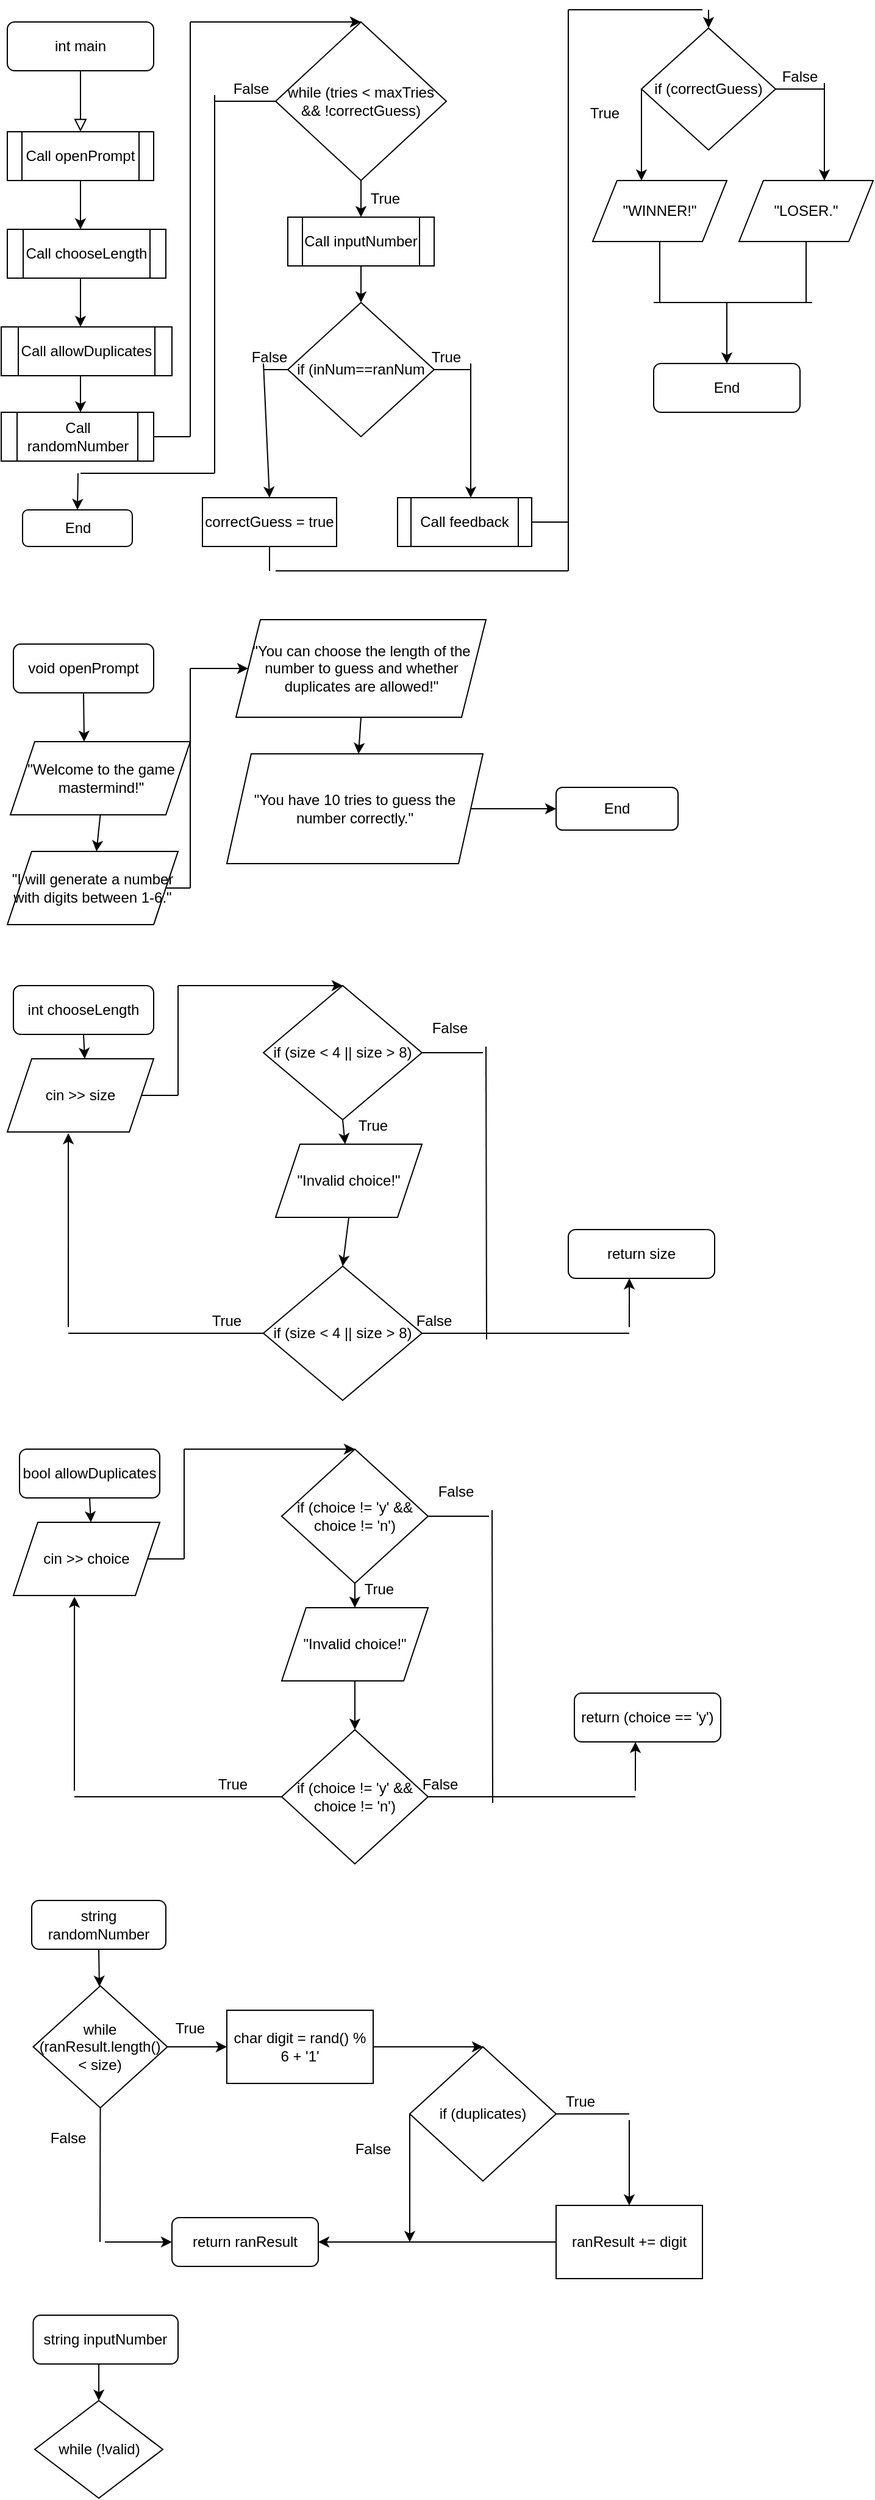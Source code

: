 <mxfile version="24.7.13">
  <diagram id="C5RBs43oDa-KdzZeNtuy" name="Page-1">
    <mxGraphModel dx="792" dy="2314" grid="1" gridSize="10" guides="1" tooltips="1" connect="1" arrows="1" fold="1" page="1" pageScale="1" pageWidth="827" pageHeight="1169" math="0" shadow="0">
      <root>
        <mxCell id="WIyWlLk6GJQsqaUBKTNV-0" />
        <mxCell id="WIyWlLk6GJQsqaUBKTNV-1" parent="WIyWlLk6GJQsqaUBKTNV-0" />
        <mxCell id="WIyWlLk6GJQsqaUBKTNV-2" value="" style="rounded=0;html=1;jettySize=auto;orthogonalLoop=1;fontSize=11;endArrow=block;endFill=0;endSize=8;strokeWidth=1;shadow=0;labelBackgroundColor=none;edgeStyle=orthogonalEdgeStyle;" parent="WIyWlLk6GJQsqaUBKTNV-1" source="WIyWlLk6GJQsqaUBKTNV-3" edge="1">
          <mxGeometry relative="1" as="geometry">
            <mxPoint x="70" y="100" as="targetPoint" />
          </mxGeometry>
        </mxCell>
        <mxCell id="WIyWlLk6GJQsqaUBKTNV-3" value="int main" style="rounded=1;whiteSpace=wrap;html=1;fontSize=12;glass=0;strokeWidth=1;shadow=0;" parent="WIyWlLk6GJQsqaUBKTNV-1" vertex="1">
          <mxGeometry x="10" y="10" width="120" height="40" as="geometry" />
        </mxCell>
        <mxCell id="zF28cFnjHGQD3nxGs8_--1" value="" style="endArrow=classic;html=1;rounded=0;exitX=0.5;exitY=1;exitDx=0;exitDy=0;" edge="1" parent="WIyWlLk6GJQsqaUBKTNV-1">
          <mxGeometry width="50" height="50" relative="1" as="geometry">
            <mxPoint x="70" y="140" as="sourcePoint" />
            <mxPoint x="70" y="180" as="targetPoint" />
          </mxGeometry>
        </mxCell>
        <mxCell id="zF28cFnjHGQD3nxGs8_--4" value="" style="endArrow=classic;html=1;rounded=0;exitX=0.5;exitY=1;exitDx=0;exitDy=0;" edge="1" parent="WIyWlLk6GJQsqaUBKTNV-1">
          <mxGeometry width="50" height="50" relative="1" as="geometry">
            <mxPoint x="70" y="220" as="sourcePoint" />
            <mxPoint x="70" y="260" as="targetPoint" />
          </mxGeometry>
        </mxCell>
        <mxCell id="zF28cFnjHGQD3nxGs8_--6" value="" style="endArrow=classic;html=1;rounded=0;exitX=0.5;exitY=1;exitDx=0;exitDy=0;" edge="1" parent="WIyWlLk6GJQsqaUBKTNV-1">
          <mxGeometry width="50" height="50" relative="1" as="geometry">
            <mxPoint x="70" y="300" as="sourcePoint" />
            <mxPoint x="70" y="330" as="targetPoint" />
          </mxGeometry>
        </mxCell>
        <mxCell id="zF28cFnjHGQD3nxGs8_--9" value="while (tries &amp;lt; maxTries &amp;amp;&amp;amp; !correctGuess)" style="rhombus;whiteSpace=wrap;html=1;" vertex="1" parent="WIyWlLk6GJQsqaUBKTNV-1">
          <mxGeometry x="230" y="10" width="140" height="130" as="geometry" />
        </mxCell>
        <mxCell id="zF28cFnjHGQD3nxGs8_--14" value="" style="endArrow=classic;html=1;rounded=0;entryX=0.5;entryY=0;entryDx=0;entryDy=0;" edge="1" parent="WIyWlLk6GJQsqaUBKTNV-1" target="zF28cFnjHGQD3nxGs8_--9">
          <mxGeometry width="50" height="50" relative="1" as="geometry">
            <mxPoint x="160" y="10" as="sourcePoint" />
            <mxPoint x="430" y="560" as="targetPoint" />
          </mxGeometry>
        </mxCell>
        <mxCell id="zF28cFnjHGQD3nxGs8_--15" value="" style="endArrow=none;html=1;rounded=0;" edge="1" parent="WIyWlLk6GJQsqaUBKTNV-1">
          <mxGeometry width="50" height="50" relative="1" as="geometry">
            <mxPoint x="160" y="350" as="sourcePoint" />
            <mxPoint x="160" y="10" as="targetPoint" />
          </mxGeometry>
        </mxCell>
        <mxCell id="zF28cFnjHGQD3nxGs8_--17" value="" style="endArrow=none;html=1;rounded=0;exitX=1;exitY=0.5;exitDx=0;exitDy=0;" edge="1" parent="WIyWlLk6GJQsqaUBKTNV-1">
          <mxGeometry width="50" height="50" relative="1" as="geometry">
            <mxPoint x="130" y="350" as="sourcePoint" />
            <mxPoint x="160" y="350" as="targetPoint" />
          </mxGeometry>
        </mxCell>
        <mxCell id="zF28cFnjHGQD3nxGs8_--18" value="" style="endArrow=classic;html=1;rounded=0;exitX=0.5;exitY=1;exitDx=0;exitDy=0;" edge="1" parent="WIyWlLk6GJQsqaUBKTNV-1" source="zF28cFnjHGQD3nxGs8_--9">
          <mxGeometry width="50" height="50" relative="1" as="geometry">
            <mxPoint x="380" y="610" as="sourcePoint" />
            <mxPoint x="300" y="170" as="targetPoint" />
          </mxGeometry>
        </mxCell>
        <mxCell id="zF28cFnjHGQD3nxGs8_--20" value="True" style="text;html=1;align=center;verticalAlign=middle;whiteSpace=wrap;rounded=0;" vertex="1" parent="WIyWlLk6GJQsqaUBKTNV-1">
          <mxGeometry x="290" y="140" width="60" height="30" as="geometry" />
        </mxCell>
        <mxCell id="zF28cFnjHGQD3nxGs8_--21" value="" style="endArrow=classic;html=1;rounded=0;exitX=0.5;exitY=1;exitDx=0;exitDy=0;" edge="1" parent="WIyWlLk6GJQsqaUBKTNV-1" source="zF28cFnjHGQD3nxGs8_--28" target="zF28cFnjHGQD3nxGs8_--22">
          <mxGeometry width="50" height="50" relative="1" as="geometry">
            <mxPoint x="300" y="210" as="sourcePoint" />
            <mxPoint x="300" y="240" as="targetPoint" />
          </mxGeometry>
        </mxCell>
        <mxCell id="zF28cFnjHGQD3nxGs8_--22" value="if (inNum==ranNum" style="rhombus;whiteSpace=wrap;html=1;" vertex="1" parent="WIyWlLk6GJQsqaUBKTNV-1">
          <mxGeometry x="240" y="240" width="120" height="110" as="geometry" />
        </mxCell>
        <mxCell id="zF28cFnjHGQD3nxGs8_--24" value="Call openPrompt" style="shape=process;whiteSpace=wrap;html=1;backgroundOutline=1;" vertex="1" parent="WIyWlLk6GJQsqaUBKTNV-1">
          <mxGeometry x="10" y="100" width="120" height="40" as="geometry" />
        </mxCell>
        <mxCell id="zF28cFnjHGQD3nxGs8_--25" value="Call chooseLength" style="shape=process;whiteSpace=wrap;html=1;backgroundOutline=1;" vertex="1" parent="WIyWlLk6GJQsqaUBKTNV-1">
          <mxGeometry x="10" y="180" width="130" height="40" as="geometry" />
        </mxCell>
        <mxCell id="zF28cFnjHGQD3nxGs8_--26" value="Call allowDuplicates" style="shape=process;whiteSpace=wrap;html=1;backgroundOutline=1;" vertex="1" parent="WIyWlLk6GJQsqaUBKTNV-1">
          <mxGeometry x="5" y="260" width="140" height="40" as="geometry" />
        </mxCell>
        <mxCell id="zF28cFnjHGQD3nxGs8_--27" value="Call randomNumber" style="shape=process;whiteSpace=wrap;html=1;backgroundOutline=1;" vertex="1" parent="WIyWlLk6GJQsqaUBKTNV-1">
          <mxGeometry x="5" y="330" width="125" height="40" as="geometry" />
        </mxCell>
        <mxCell id="zF28cFnjHGQD3nxGs8_--29" value="" style="endArrow=classic;html=1;rounded=0;exitX=0.5;exitY=1;exitDx=0;exitDy=0;" edge="1" parent="WIyWlLk6GJQsqaUBKTNV-1" target="zF28cFnjHGQD3nxGs8_--28">
          <mxGeometry width="50" height="50" relative="1" as="geometry">
            <mxPoint x="300" y="210" as="sourcePoint" />
            <mxPoint x="300" y="240" as="targetPoint" />
          </mxGeometry>
        </mxCell>
        <mxCell id="zF28cFnjHGQD3nxGs8_--28" value="Call inputNumber" style="shape=process;whiteSpace=wrap;html=1;backgroundOutline=1;" vertex="1" parent="WIyWlLk6GJQsqaUBKTNV-1">
          <mxGeometry x="240" y="170" width="120" height="40" as="geometry" />
        </mxCell>
        <mxCell id="zF28cFnjHGQD3nxGs8_--31" value="correctGuess = true" style="rounded=0;whiteSpace=wrap;html=1;" vertex="1" parent="WIyWlLk6GJQsqaUBKTNV-1">
          <mxGeometry x="170" y="400" width="110" height="40" as="geometry" />
        </mxCell>
        <mxCell id="zF28cFnjHGQD3nxGs8_--32" value="" style="endArrow=none;html=1;rounded=0;entryX=0;entryY=0.5;entryDx=0;entryDy=0;" edge="1" parent="WIyWlLk6GJQsqaUBKTNV-1" target="zF28cFnjHGQD3nxGs8_--22">
          <mxGeometry width="50" height="50" relative="1" as="geometry">
            <mxPoint x="220" y="295" as="sourcePoint" />
            <mxPoint x="430" y="560" as="targetPoint" />
          </mxGeometry>
        </mxCell>
        <mxCell id="zF28cFnjHGQD3nxGs8_--34" value="" style="endArrow=classic;html=1;rounded=0;entryX=0.5;entryY=0;entryDx=0;entryDy=0;" edge="1" parent="WIyWlLk6GJQsqaUBKTNV-1">
          <mxGeometry width="50" height="50" relative="1" as="geometry">
            <mxPoint x="390" y="290" as="sourcePoint" />
            <mxPoint x="390" y="400" as="targetPoint" />
          </mxGeometry>
        </mxCell>
        <mxCell id="zF28cFnjHGQD3nxGs8_--35" value="" style="endArrow=none;html=1;rounded=0;exitX=1;exitY=0.5;exitDx=0;exitDy=0;" edge="1" parent="WIyWlLk6GJQsqaUBKTNV-1" source="zF28cFnjHGQD3nxGs8_--22">
          <mxGeometry width="50" height="50" relative="1" as="geometry">
            <mxPoint x="380" y="610" as="sourcePoint" />
            <mxPoint x="390" y="295" as="targetPoint" />
          </mxGeometry>
        </mxCell>
        <mxCell id="zF28cFnjHGQD3nxGs8_--36" value="" style="endArrow=classic;html=1;rounded=0;entryX=0.5;entryY=0;entryDx=0;entryDy=0;" edge="1" parent="WIyWlLk6GJQsqaUBKTNV-1" target="zF28cFnjHGQD3nxGs8_--31">
          <mxGeometry width="50" height="50" relative="1" as="geometry">
            <mxPoint x="220" y="290" as="sourcePoint" />
            <mxPoint x="430" y="560" as="targetPoint" />
          </mxGeometry>
        </mxCell>
        <mxCell id="zF28cFnjHGQD3nxGs8_--37" value="Call feedback" style="shape=process;whiteSpace=wrap;html=1;backgroundOutline=1;" vertex="1" parent="WIyWlLk6GJQsqaUBKTNV-1">
          <mxGeometry x="330" y="400" width="110" height="40" as="geometry" />
        </mxCell>
        <mxCell id="zF28cFnjHGQD3nxGs8_--38" value="True" style="text;html=1;align=center;verticalAlign=middle;whiteSpace=wrap;rounded=0;" vertex="1" parent="WIyWlLk6GJQsqaUBKTNV-1">
          <mxGeometry x="340" y="270" width="60" height="30" as="geometry" />
        </mxCell>
        <mxCell id="zF28cFnjHGQD3nxGs8_--39" value="False" style="text;html=1;align=center;verticalAlign=middle;whiteSpace=wrap;rounded=0;" vertex="1" parent="WIyWlLk6GJQsqaUBKTNV-1">
          <mxGeometry x="195" y="270" width="60" height="30" as="geometry" />
        </mxCell>
        <mxCell id="zF28cFnjHGQD3nxGs8_--40" value="End" style="rounded=1;whiteSpace=wrap;html=1;" vertex="1" parent="WIyWlLk6GJQsqaUBKTNV-1">
          <mxGeometry x="22.5" y="410" width="90" height="30" as="geometry" />
        </mxCell>
        <mxCell id="zF28cFnjHGQD3nxGs8_--41" value="" style="endArrow=none;html=1;rounded=0;entryX=0;entryY=0.5;entryDx=0;entryDy=0;" edge="1" parent="WIyWlLk6GJQsqaUBKTNV-1" target="zF28cFnjHGQD3nxGs8_--9">
          <mxGeometry width="50" height="50" relative="1" as="geometry">
            <mxPoint x="180" y="75" as="sourcePoint" />
            <mxPoint x="430" y="560" as="targetPoint" />
          </mxGeometry>
        </mxCell>
        <mxCell id="zF28cFnjHGQD3nxGs8_--42" value="" style="endArrow=none;html=1;rounded=0;" edge="1" parent="WIyWlLk6GJQsqaUBKTNV-1">
          <mxGeometry width="50" height="50" relative="1" as="geometry">
            <mxPoint x="180" y="380" as="sourcePoint" />
            <mxPoint x="180" y="70" as="targetPoint" />
          </mxGeometry>
        </mxCell>
        <mxCell id="zF28cFnjHGQD3nxGs8_--43" value="" style="endArrow=none;html=1;rounded=0;" edge="1" parent="WIyWlLk6GJQsqaUBKTNV-1">
          <mxGeometry width="50" height="50" relative="1" as="geometry">
            <mxPoint x="70" y="380" as="sourcePoint" />
            <mxPoint x="180" y="380" as="targetPoint" />
          </mxGeometry>
        </mxCell>
        <mxCell id="zF28cFnjHGQD3nxGs8_--44" value="" style="endArrow=classic;html=1;rounded=0;entryX=0.5;entryY=0;entryDx=0;entryDy=0;" edge="1" parent="WIyWlLk6GJQsqaUBKTNV-1" target="zF28cFnjHGQD3nxGs8_--40">
          <mxGeometry width="50" height="50" relative="1" as="geometry">
            <mxPoint x="68" y="380" as="sourcePoint" />
            <mxPoint x="430" y="560" as="targetPoint" />
          </mxGeometry>
        </mxCell>
        <mxCell id="zF28cFnjHGQD3nxGs8_--45" value="False" style="text;html=1;align=center;verticalAlign=middle;whiteSpace=wrap;rounded=0;" vertex="1" parent="WIyWlLk6GJQsqaUBKTNV-1">
          <mxGeometry x="180" y="50" width="60" height="30" as="geometry" />
        </mxCell>
        <mxCell id="zF28cFnjHGQD3nxGs8_--46" value="" style="endArrow=none;html=1;rounded=0;entryX=1;entryY=0.5;entryDx=0;entryDy=0;" edge="1" parent="WIyWlLk6GJQsqaUBKTNV-1" target="zF28cFnjHGQD3nxGs8_--37">
          <mxGeometry width="50" height="50" relative="1" as="geometry">
            <mxPoint x="470" y="420" as="sourcePoint" />
            <mxPoint x="430" y="540" as="targetPoint" />
          </mxGeometry>
        </mxCell>
        <mxCell id="zF28cFnjHGQD3nxGs8_--47" value="" style="endArrow=none;html=1;rounded=0;entryX=0.5;entryY=1;entryDx=0;entryDy=0;" edge="1" parent="WIyWlLk6GJQsqaUBKTNV-1" target="zF28cFnjHGQD3nxGs8_--31">
          <mxGeometry width="50" height="50" relative="1" as="geometry">
            <mxPoint x="225" y="460" as="sourcePoint" />
            <mxPoint x="430" y="540" as="targetPoint" />
          </mxGeometry>
        </mxCell>
        <mxCell id="zF28cFnjHGQD3nxGs8_--48" value="" style="endArrow=none;html=1;rounded=0;" edge="1" parent="WIyWlLk6GJQsqaUBKTNV-1">
          <mxGeometry width="50" height="50" relative="1" as="geometry">
            <mxPoint x="230" y="460" as="sourcePoint" />
            <mxPoint x="470" y="460" as="targetPoint" />
          </mxGeometry>
        </mxCell>
        <mxCell id="zF28cFnjHGQD3nxGs8_--49" value="" style="endArrow=none;html=1;rounded=0;" edge="1" parent="WIyWlLk6GJQsqaUBKTNV-1">
          <mxGeometry width="50" height="50" relative="1" as="geometry">
            <mxPoint x="470" as="sourcePoint" />
            <mxPoint x="470" y="460" as="targetPoint" />
          </mxGeometry>
        </mxCell>
        <mxCell id="zF28cFnjHGQD3nxGs8_--51" value="if (correctGuess)" style="rhombus;whiteSpace=wrap;html=1;" vertex="1" parent="WIyWlLk6GJQsqaUBKTNV-1">
          <mxGeometry x="530" y="15" width="110" height="100" as="geometry" />
        </mxCell>
        <mxCell id="zF28cFnjHGQD3nxGs8_--52" value="" style="endArrow=none;html=1;rounded=0;" edge="1" parent="WIyWlLk6GJQsqaUBKTNV-1">
          <mxGeometry width="50" height="50" relative="1" as="geometry">
            <mxPoint x="580" as="sourcePoint" />
            <mxPoint x="470" as="targetPoint" />
          </mxGeometry>
        </mxCell>
        <mxCell id="zF28cFnjHGQD3nxGs8_--53" value="" style="endArrow=classic;html=1;rounded=0;entryX=0.5;entryY=0;entryDx=0;entryDy=0;" edge="1" parent="WIyWlLk6GJQsqaUBKTNV-1" target="zF28cFnjHGQD3nxGs8_--51">
          <mxGeometry width="50" height="50" relative="1" as="geometry">
            <mxPoint x="585" as="sourcePoint" />
            <mxPoint x="430" y="540" as="targetPoint" />
          </mxGeometry>
        </mxCell>
        <mxCell id="zF28cFnjHGQD3nxGs8_--55" value="" style="endArrow=classic;html=1;rounded=0;exitX=0;exitY=0.5;exitDx=0;exitDy=0;" edge="1" parent="WIyWlLk6GJQsqaUBKTNV-1" source="zF28cFnjHGQD3nxGs8_--51">
          <mxGeometry width="50" height="50" relative="1" as="geometry">
            <mxPoint x="380" y="590" as="sourcePoint" />
            <mxPoint x="530" y="140" as="targetPoint" />
          </mxGeometry>
        </mxCell>
        <mxCell id="zF28cFnjHGQD3nxGs8_--57" value="&quot;WINNER!&quot;" style="shape=parallelogram;perimeter=parallelogramPerimeter;whiteSpace=wrap;html=1;fixedSize=1;" vertex="1" parent="WIyWlLk6GJQsqaUBKTNV-1">
          <mxGeometry x="490" y="140" width="110" height="50" as="geometry" />
        </mxCell>
        <mxCell id="zF28cFnjHGQD3nxGs8_--58" value="&quot;LOSER.&quot;" style="shape=parallelogram;perimeter=parallelogramPerimeter;whiteSpace=wrap;html=1;fixedSize=1;" vertex="1" parent="WIyWlLk6GJQsqaUBKTNV-1">
          <mxGeometry x="610" y="140" width="110" height="50" as="geometry" />
        </mxCell>
        <mxCell id="zF28cFnjHGQD3nxGs8_--59" value="" style="endArrow=none;html=1;rounded=0;entryX=1;entryY=0.5;entryDx=0;entryDy=0;" edge="1" parent="WIyWlLk6GJQsqaUBKTNV-1" target="zF28cFnjHGQD3nxGs8_--51">
          <mxGeometry width="50" height="50" relative="1" as="geometry">
            <mxPoint x="680" y="65" as="sourcePoint" />
            <mxPoint x="430" y="540" as="targetPoint" />
          </mxGeometry>
        </mxCell>
        <mxCell id="zF28cFnjHGQD3nxGs8_--60" value="" style="endArrow=classic;html=1;rounded=0;" edge="1" parent="WIyWlLk6GJQsqaUBKTNV-1">
          <mxGeometry width="50" height="50" relative="1" as="geometry">
            <mxPoint x="680" y="60" as="sourcePoint" />
            <mxPoint x="680" y="140" as="targetPoint" />
          </mxGeometry>
        </mxCell>
        <mxCell id="zF28cFnjHGQD3nxGs8_--61" value="" style="endArrow=none;html=1;rounded=0;entryX=0.5;entryY=1;entryDx=0;entryDy=0;" edge="1" parent="WIyWlLk6GJQsqaUBKTNV-1" target="zF28cFnjHGQD3nxGs8_--57">
          <mxGeometry width="50" height="50" relative="1" as="geometry">
            <mxPoint x="545" y="240" as="sourcePoint" />
            <mxPoint x="430" y="540" as="targetPoint" />
          </mxGeometry>
        </mxCell>
        <mxCell id="zF28cFnjHGQD3nxGs8_--62" value="" style="endArrow=none;html=1;rounded=0;entryX=0.5;entryY=1;entryDx=0;entryDy=0;" edge="1" parent="WIyWlLk6GJQsqaUBKTNV-1" target="zF28cFnjHGQD3nxGs8_--58">
          <mxGeometry width="50" height="50" relative="1" as="geometry">
            <mxPoint x="665" y="240" as="sourcePoint" />
            <mxPoint x="430" y="540" as="targetPoint" />
          </mxGeometry>
        </mxCell>
        <mxCell id="zF28cFnjHGQD3nxGs8_--63" value="" style="endArrow=none;html=1;rounded=0;" edge="1" parent="WIyWlLk6GJQsqaUBKTNV-1">
          <mxGeometry width="50" height="50" relative="1" as="geometry">
            <mxPoint x="670" y="240" as="sourcePoint" />
            <mxPoint x="540" y="240" as="targetPoint" />
          </mxGeometry>
        </mxCell>
        <mxCell id="zF28cFnjHGQD3nxGs8_--64" value="" style="endArrow=classic;html=1;rounded=0;" edge="1" parent="WIyWlLk6GJQsqaUBKTNV-1" target="zF28cFnjHGQD3nxGs8_--65">
          <mxGeometry width="50" height="50" relative="1" as="geometry">
            <mxPoint x="600" y="240" as="sourcePoint" />
            <mxPoint x="600" y="290" as="targetPoint" />
          </mxGeometry>
        </mxCell>
        <mxCell id="zF28cFnjHGQD3nxGs8_--65" value="End" style="rounded=1;whiteSpace=wrap;html=1;" vertex="1" parent="WIyWlLk6GJQsqaUBKTNV-1">
          <mxGeometry x="540" y="290" width="120" height="40" as="geometry" />
        </mxCell>
        <mxCell id="zF28cFnjHGQD3nxGs8_--66" value="True" style="text;html=1;align=center;verticalAlign=middle;whiteSpace=wrap;rounded=0;" vertex="1" parent="WIyWlLk6GJQsqaUBKTNV-1">
          <mxGeometry x="470" y="70" width="60" height="30" as="geometry" />
        </mxCell>
        <mxCell id="zF28cFnjHGQD3nxGs8_--68" value="False" style="text;html=1;align=center;verticalAlign=middle;whiteSpace=wrap;rounded=0;" vertex="1" parent="WIyWlLk6GJQsqaUBKTNV-1">
          <mxGeometry x="630" y="40" width="60" height="30" as="geometry" />
        </mxCell>
        <mxCell id="zF28cFnjHGQD3nxGs8_--69" value="void openPrompt" style="rounded=1;whiteSpace=wrap;html=1;" vertex="1" parent="WIyWlLk6GJQsqaUBKTNV-1">
          <mxGeometry x="15" y="520" width="115" height="40" as="geometry" />
        </mxCell>
        <mxCell id="zF28cFnjHGQD3nxGs8_--70" value="" style="endArrow=classic;html=1;rounded=0;exitX=0.5;exitY=1;exitDx=0;exitDy=0;" edge="1" parent="WIyWlLk6GJQsqaUBKTNV-1" source="zF28cFnjHGQD3nxGs8_--69">
          <mxGeometry width="50" height="50" relative="1" as="geometry">
            <mxPoint x="380" y="590" as="sourcePoint" />
            <mxPoint x="73" y="600" as="targetPoint" />
          </mxGeometry>
        </mxCell>
        <mxCell id="zF28cFnjHGQD3nxGs8_--71" value="&quot;Welcome to the game mastermind!&quot;" style="shape=parallelogram;perimeter=parallelogramPerimeter;whiteSpace=wrap;html=1;fixedSize=1;" vertex="1" parent="WIyWlLk6GJQsqaUBKTNV-1">
          <mxGeometry x="12.5" y="600" width="147.5" height="60" as="geometry" />
        </mxCell>
        <mxCell id="zF28cFnjHGQD3nxGs8_--75" value="" style="endArrow=classic;html=1;rounded=0;exitX=0.5;exitY=1;exitDx=0;exitDy=0;" edge="1" parent="WIyWlLk6GJQsqaUBKTNV-1" source="zF28cFnjHGQD3nxGs8_--71" target="zF28cFnjHGQD3nxGs8_--76">
          <mxGeometry width="50" height="50" relative="1" as="geometry">
            <mxPoint x="380" y="590" as="sourcePoint" />
            <mxPoint x="86" y="690" as="targetPoint" />
          </mxGeometry>
        </mxCell>
        <mxCell id="zF28cFnjHGQD3nxGs8_--76" value="&quot;I will generate a number with digits between 1-6.&quot;" style="shape=parallelogram;perimeter=parallelogramPerimeter;whiteSpace=wrap;html=1;fixedSize=1;" vertex="1" parent="WIyWlLk6GJQsqaUBKTNV-1">
          <mxGeometry x="10" y="690" width="140" height="60" as="geometry" />
        </mxCell>
        <mxCell id="zF28cFnjHGQD3nxGs8_--77" value="" style="endArrow=none;html=1;rounded=0;exitX=1;exitY=0.5;exitDx=0;exitDy=0;" edge="1" parent="WIyWlLk6GJQsqaUBKTNV-1" source="zF28cFnjHGQD3nxGs8_--76">
          <mxGeometry width="50" height="50" relative="1" as="geometry">
            <mxPoint x="380" y="590" as="sourcePoint" />
            <mxPoint x="160" y="720" as="targetPoint" />
          </mxGeometry>
        </mxCell>
        <mxCell id="zF28cFnjHGQD3nxGs8_--78" value="" style="endArrow=none;html=1;rounded=0;" edge="1" parent="WIyWlLk6GJQsqaUBKTNV-1">
          <mxGeometry width="50" height="50" relative="1" as="geometry">
            <mxPoint x="160" y="720" as="sourcePoint" />
            <mxPoint x="160" y="540" as="targetPoint" />
          </mxGeometry>
        </mxCell>
        <mxCell id="zF28cFnjHGQD3nxGs8_--79" value="" style="endArrow=classic;html=1;rounded=0;" edge="1" parent="WIyWlLk6GJQsqaUBKTNV-1" target="zF28cFnjHGQD3nxGs8_--80">
          <mxGeometry width="50" height="50" relative="1" as="geometry">
            <mxPoint x="160" y="540" as="sourcePoint" />
            <mxPoint x="200" y="540" as="targetPoint" />
          </mxGeometry>
        </mxCell>
        <mxCell id="zF28cFnjHGQD3nxGs8_--80" value="&quot;You can choose the length of the number to guess and whether duplicates are allowed!&quot;" style="shape=parallelogram;perimeter=parallelogramPerimeter;whiteSpace=wrap;html=1;fixedSize=1;" vertex="1" parent="WIyWlLk6GJQsqaUBKTNV-1">
          <mxGeometry x="197.5" y="500" width="205" height="80" as="geometry" />
        </mxCell>
        <mxCell id="zF28cFnjHGQD3nxGs8_--81" value="" style="endArrow=classic;html=1;rounded=0;exitX=0.5;exitY=1;exitDx=0;exitDy=0;" edge="1" parent="WIyWlLk6GJQsqaUBKTNV-1" source="zF28cFnjHGQD3nxGs8_--80" target="zF28cFnjHGQD3nxGs8_--82">
          <mxGeometry width="50" height="50" relative="1" as="geometry">
            <mxPoint x="380" y="590" as="sourcePoint" />
            <mxPoint x="300" y="610" as="targetPoint" />
          </mxGeometry>
        </mxCell>
        <mxCell id="zF28cFnjHGQD3nxGs8_--82" value="&quot;You have 10 tries to guess the number correctly.&quot;" style="shape=parallelogram;perimeter=parallelogramPerimeter;whiteSpace=wrap;html=1;fixedSize=1;" vertex="1" parent="WIyWlLk6GJQsqaUBKTNV-1">
          <mxGeometry x="190" y="610" width="210" height="90" as="geometry" />
        </mxCell>
        <mxCell id="zF28cFnjHGQD3nxGs8_--83" value="" style="endArrow=classic;html=1;rounded=0;exitX=1;exitY=0.5;exitDx=0;exitDy=0;" edge="1" parent="WIyWlLk6GJQsqaUBKTNV-1" source="zF28cFnjHGQD3nxGs8_--82" target="zF28cFnjHGQD3nxGs8_--84">
          <mxGeometry width="50" height="50" relative="1" as="geometry">
            <mxPoint x="380" y="820" as="sourcePoint" />
            <mxPoint x="470" y="655" as="targetPoint" />
          </mxGeometry>
        </mxCell>
        <mxCell id="zF28cFnjHGQD3nxGs8_--84" value="End" style="rounded=1;whiteSpace=wrap;html=1;" vertex="1" parent="WIyWlLk6GJQsqaUBKTNV-1">
          <mxGeometry x="460" y="637.5" width="100" height="35" as="geometry" />
        </mxCell>
        <mxCell id="zF28cFnjHGQD3nxGs8_--85" value="int chooseLength" style="rounded=1;whiteSpace=wrap;html=1;" vertex="1" parent="WIyWlLk6GJQsqaUBKTNV-1">
          <mxGeometry x="15" y="800" width="115" height="40" as="geometry" />
        </mxCell>
        <mxCell id="zF28cFnjHGQD3nxGs8_--86" value="" style="endArrow=classic;html=1;rounded=0;exitX=0.5;exitY=1;exitDx=0;exitDy=0;" edge="1" parent="WIyWlLk6GJQsqaUBKTNV-1" source="zF28cFnjHGQD3nxGs8_--85">
          <mxGeometry width="50" height="50" relative="1" as="geometry">
            <mxPoint x="380" y="1050" as="sourcePoint" />
            <mxPoint x="73.5" y="860" as="targetPoint" />
          </mxGeometry>
        </mxCell>
        <mxCell id="zF28cFnjHGQD3nxGs8_--88" value="cin &amp;gt;&amp;gt; size" style="shape=parallelogram;perimeter=parallelogramPerimeter;whiteSpace=wrap;html=1;fixedSize=1;" vertex="1" parent="WIyWlLk6GJQsqaUBKTNV-1">
          <mxGeometry x="10" y="860" width="120" height="60" as="geometry" />
        </mxCell>
        <mxCell id="zF28cFnjHGQD3nxGs8_--89" value="if (size &amp;lt; 4 || size &amp;gt; 8)" style="rhombus;whiteSpace=wrap;html=1;" vertex="1" parent="WIyWlLk6GJQsqaUBKTNV-1">
          <mxGeometry x="220" y="800" width="130" height="110" as="geometry" />
        </mxCell>
        <mxCell id="zF28cFnjHGQD3nxGs8_--91" value="" style="endArrow=none;html=1;rounded=0;exitX=1;exitY=0.5;exitDx=0;exitDy=0;" edge="1" parent="WIyWlLk6GJQsqaUBKTNV-1" source="zF28cFnjHGQD3nxGs8_--88">
          <mxGeometry width="50" height="50" relative="1" as="geometry">
            <mxPoint x="380" y="1050" as="sourcePoint" />
            <mxPoint x="150" y="890" as="targetPoint" />
          </mxGeometry>
        </mxCell>
        <mxCell id="zF28cFnjHGQD3nxGs8_--92" value="" style="endArrow=none;html=1;rounded=0;" edge="1" parent="WIyWlLk6GJQsqaUBKTNV-1">
          <mxGeometry width="50" height="50" relative="1" as="geometry">
            <mxPoint x="150" y="890" as="sourcePoint" />
            <mxPoint x="150" y="800" as="targetPoint" />
          </mxGeometry>
        </mxCell>
        <mxCell id="zF28cFnjHGQD3nxGs8_--93" value="" style="endArrow=classic;html=1;rounded=0;entryX=0.5;entryY=0;entryDx=0;entryDy=0;" edge="1" parent="WIyWlLk6GJQsqaUBKTNV-1" target="zF28cFnjHGQD3nxGs8_--89">
          <mxGeometry width="50" height="50" relative="1" as="geometry">
            <mxPoint x="150" y="800" as="sourcePoint" />
            <mxPoint x="430" y="1000" as="targetPoint" />
          </mxGeometry>
        </mxCell>
        <mxCell id="zF28cFnjHGQD3nxGs8_--94" value="" style="endArrow=classic;html=1;rounded=0;exitX=0.5;exitY=1;exitDx=0;exitDy=0;" edge="1" parent="WIyWlLk6GJQsqaUBKTNV-1" source="zF28cFnjHGQD3nxGs8_--89" target="zF28cFnjHGQD3nxGs8_--95">
          <mxGeometry width="50" height="50" relative="1" as="geometry">
            <mxPoint x="380" y="1050" as="sourcePoint" />
            <mxPoint x="290" y="950" as="targetPoint" />
          </mxGeometry>
        </mxCell>
        <mxCell id="zF28cFnjHGQD3nxGs8_--95" value="&quot;Invalid choice!&quot;" style="shape=parallelogram;perimeter=parallelogramPerimeter;whiteSpace=wrap;html=1;fixedSize=1;" vertex="1" parent="WIyWlLk6GJQsqaUBKTNV-1">
          <mxGeometry x="230" y="930" width="120" height="60" as="geometry" />
        </mxCell>
        <mxCell id="zF28cFnjHGQD3nxGs8_--96" value="" style="endArrow=classic;html=1;rounded=0;exitX=0.5;exitY=1;exitDx=0;exitDy=0;entryX=0.5;entryY=0;entryDx=0;entryDy=0;" edge="1" parent="WIyWlLk6GJQsqaUBKTNV-1" source="zF28cFnjHGQD3nxGs8_--95" target="zF28cFnjHGQD3nxGs8_--98">
          <mxGeometry width="50" height="50" relative="1" as="geometry">
            <mxPoint x="380" y="1050" as="sourcePoint" />
            <mxPoint x="372.5" y="1027.5" as="targetPoint" />
          </mxGeometry>
        </mxCell>
        <mxCell id="zF28cFnjHGQD3nxGs8_--98" value="if (size &amp;lt; 4 || size &amp;gt; 8)" style="rhombus;whiteSpace=wrap;html=1;" vertex="1" parent="WIyWlLk6GJQsqaUBKTNV-1">
          <mxGeometry x="220" y="1030" width="130" height="110" as="geometry" />
        </mxCell>
        <mxCell id="zF28cFnjHGQD3nxGs8_--99" value="True" style="text;html=1;align=center;verticalAlign=middle;whiteSpace=wrap;rounded=0;" vertex="1" parent="WIyWlLk6GJQsqaUBKTNV-1">
          <mxGeometry x="280" y="900" width="60" height="30" as="geometry" />
        </mxCell>
        <mxCell id="zF28cFnjHGQD3nxGs8_--106" value="" style="endArrow=none;html=1;rounded=0;exitX=1;exitY=0.5;exitDx=0;exitDy=0;" edge="1" parent="WIyWlLk6GJQsqaUBKTNV-1" source="zF28cFnjHGQD3nxGs8_--89">
          <mxGeometry width="50" height="50" relative="1" as="geometry">
            <mxPoint x="380" y="1050" as="sourcePoint" />
            <mxPoint x="400" y="855" as="targetPoint" />
          </mxGeometry>
        </mxCell>
        <mxCell id="zF28cFnjHGQD3nxGs8_--108" value="False" style="text;html=1;align=center;verticalAlign=middle;whiteSpace=wrap;rounded=0;" vertex="1" parent="WIyWlLk6GJQsqaUBKTNV-1">
          <mxGeometry x="342.5" y="820" width="60" height="30" as="geometry" />
        </mxCell>
        <mxCell id="zF28cFnjHGQD3nxGs8_--112" value="return size" style="rounded=1;whiteSpace=wrap;html=1;" vertex="1" parent="WIyWlLk6GJQsqaUBKTNV-1">
          <mxGeometry x="470" y="1000" width="120" height="40" as="geometry" />
        </mxCell>
        <mxCell id="zF28cFnjHGQD3nxGs8_--113" value="" style="endArrow=none;html=1;rounded=0;exitX=0;exitY=0.5;exitDx=0;exitDy=0;" edge="1" parent="WIyWlLk6GJQsqaUBKTNV-1" source="zF28cFnjHGQD3nxGs8_--98">
          <mxGeometry width="50" height="50" relative="1" as="geometry">
            <mxPoint x="380" y="1050" as="sourcePoint" />
            <mxPoint x="60" y="1085" as="targetPoint" />
          </mxGeometry>
        </mxCell>
        <mxCell id="zF28cFnjHGQD3nxGs8_--114" value="" style="endArrow=classic;html=1;rounded=0;entryX=0.417;entryY=1.017;entryDx=0;entryDy=0;entryPerimeter=0;" edge="1" parent="WIyWlLk6GJQsqaUBKTNV-1" target="zF28cFnjHGQD3nxGs8_--88">
          <mxGeometry width="50" height="50" relative="1" as="geometry">
            <mxPoint x="60" y="1080" as="sourcePoint" />
            <mxPoint x="430" y="1000" as="targetPoint" />
          </mxGeometry>
        </mxCell>
        <mxCell id="zF28cFnjHGQD3nxGs8_--115" value="True" style="text;html=1;align=center;verticalAlign=middle;whiteSpace=wrap;rounded=0;" vertex="1" parent="WIyWlLk6GJQsqaUBKTNV-1">
          <mxGeometry x="160" y="1060" width="60" height="30" as="geometry" />
        </mxCell>
        <mxCell id="zF28cFnjHGQD3nxGs8_--116" value="" style="endArrow=none;html=1;rounded=0;exitX=1;exitY=0.5;exitDx=0;exitDy=0;" edge="1" parent="WIyWlLk6GJQsqaUBKTNV-1" source="zF28cFnjHGQD3nxGs8_--98">
          <mxGeometry width="50" height="50" relative="1" as="geometry">
            <mxPoint x="380" y="1050" as="sourcePoint" />
            <mxPoint x="520" y="1085" as="targetPoint" />
          </mxGeometry>
        </mxCell>
        <mxCell id="zF28cFnjHGQD3nxGs8_--117" value="" style="endArrow=classic;html=1;rounded=0;entryX=0.417;entryY=1;entryDx=0;entryDy=0;entryPerimeter=0;" edge="1" parent="WIyWlLk6GJQsqaUBKTNV-1" target="zF28cFnjHGQD3nxGs8_--112">
          <mxGeometry width="50" height="50" relative="1" as="geometry">
            <mxPoint x="520" y="1080" as="sourcePoint" />
            <mxPoint x="430" y="1000" as="targetPoint" />
          </mxGeometry>
        </mxCell>
        <mxCell id="zF28cFnjHGQD3nxGs8_--120" value="False" style="text;html=1;align=center;verticalAlign=middle;whiteSpace=wrap;rounded=0;" vertex="1" parent="WIyWlLk6GJQsqaUBKTNV-1">
          <mxGeometry x="330" y="1060" width="60" height="30" as="geometry" />
        </mxCell>
        <mxCell id="zF28cFnjHGQD3nxGs8_--121" value="" style="endArrow=none;html=1;rounded=0;entryX=1;entryY=1;entryDx=0;entryDy=0;" edge="1" parent="WIyWlLk6GJQsqaUBKTNV-1" target="zF28cFnjHGQD3nxGs8_--108">
          <mxGeometry width="50" height="50" relative="1" as="geometry">
            <mxPoint x="403" y="1090" as="sourcePoint" />
            <mxPoint x="430" y="1000" as="targetPoint" />
          </mxGeometry>
        </mxCell>
        <mxCell id="zF28cFnjHGQD3nxGs8_--123" value="bool allowDuplicates" style="rounded=1;whiteSpace=wrap;html=1;" vertex="1" parent="WIyWlLk6GJQsqaUBKTNV-1">
          <mxGeometry x="20" y="1180" width="115" height="40" as="geometry" />
        </mxCell>
        <mxCell id="zF28cFnjHGQD3nxGs8_--124" value="" style="endArrow=classic;html=1;rounded=0;exitX=0.5;exitY=1;exitDx=0;exitDy=0;" edge="1" parent="WIyWlLk6GJQsqaUBKTNV-1" source="zF28cFnjHGQD3nxGs8_--123">
          <mxGeometry width="50" height="50" relative="1" as="geometry">
            <mxPoint x="385" y="1430" as="sourcePoint" />
            <mxPoint x="78.5" y="1240" as="targetPoint" />
          </mxGeometry>
        </mxCell>
        <mxCell id="zF28cFnjHGQD3nxGs8_--125" value="cin &amp;gt;&amp;gt; choice" style="shape=parallelogram;perimeter=parallelogramPerimeter;whiteSpace=wrap;html=1;fixedSize=1;" vertex="1" parent="WIyWlLk6GJQsqaUBKTNV-1">
          <mxGeometry x="15" y="1240" width="120" height="60" as="geometry" />
        </mxCell>
        <mxCell id="zF28cFnjHGQD3nxGs8_--126" value="if (choice != &#39;y&#39; &amp;amp;&amp;amp; choice != &#39;n&#39;)" style="rhombus;whiteSpace=wrap;html=1;" vertex="1" parent="WIyWlLk6GJQsqaUBKTNV-1">
          <mxGeometry x="235" y="1180" width="120" height="110" as="geometry" />
        </mxCell>
        <mxCell id="zF28cFnjHGQD3nxGs8_--127" value="" style="endArrow=none;html=1;rounded=0;exitX=1;exitY=0.5;exitDx=0;exitDy=0;" edge="1" parent="WIyWlLk6GJQsqaUBKTNV-1" source="zF28cFnjHGQD3nxGs8_--125">
          <mxGeometry width="50" height="50" relative="1" as="geometry">
            <mxPoint x="385" y="1430" as="sourcePoint" />
            <mxPoint x="155" y="1270" as="targetPoint" />
          </mxGeometry>
        </mxCell>
        <mxCell id="zF28cFnjHGQD3nxGs8_--128" value="" style="endArrow=none;html=1;rounded=0;" edge="1" parent="WIyWlLk6GJQsqaUBKTNV-1">
          <mxGeometry width="50" height="50" relative="1" as="geometry">
            <mxPoint x="155" y="1270" as="sourcePoint" />
            <mxPoint x="155" y="1180" as="targetPoint" />
          </mxGeometry>
        </mxCell>
        <mxCell id="zF28cFnjHGQD3nxGs8_--129" value="" style="endArrow=classic;html=1;rounded=0;entryX=0.5;entryY=0;entryDx=0;entryDy=0;" edge="1" parent="WIyWlLk6GJQsqaUBKTNV-1" target="zF28cFnjHGQD3nxGs8_--126">
          <mxGeometry width="50" height="50" relative="1" as="geometry">
            <mxPoint x="155" y="1180" as="sourcePoint" />
            <mxPoint x="435" y="1380" as="targetPoint" />
          </mxGeometry>
        </mxCell>
        <mxCell id="zF28cFnjHGQD3nxGs8_--130" value="" style="endArrow=classic;html=1;rounded=0;exitX=0.5;exitY=1;exitDx=0;exitDy=0;" edge="1" parent="WIyWlLk6GJQsqaUBKTNV-1" source="zF28cFnjHGQD3nxGs8_--126" target="zF28cFnjHGQD3nxGs8_--131">
          <mxGeometry width="50" height="50" relative="1" as="geometry">
            <mxPoint x="385" y="1430" as="sourcePoint" />
            <mxPoint x="295" y="1330" as="targetPoint" />
          </mxGeometry>
        </mxCell>
        <mxCell id="zF28cFnjHGQD3nxGs8_--131" value="&quot;Invalid choice!&quot;" style="shape=parallelogram;perimeter=parallelogramPerimeter;whiteSpace=wrap;html=1;fixedSize=1;" vertex="1" parent="WIyWlLk6GJQsqaUBKTNV-1">
          <mxGeometry x="235" y="1310" width="120" height="60" as="geometry" />
        </mxCell>
        <mxCell id="zF28cFnjHGQD3nxGs8_--132" value="" style="endArrow=classic;html=1;rounded=0;exitX=0.5;exitY=1;exitDx=0;exitDy=0;entryX=0.5;entryY=0;entryDx=0;entryDy=0;" edge="1" parent="WIyWlLk6GJQsqaUBKTNV-1" source="zF28cFnjHGQD3nxGs8_--131" target="zF28cFnjHGQD3nxGs8_--133">
          <mxGeometry width="50" height="50" relative="1" as="geometry">
            <mxPoint x="385" y="1430" as="sourcePoint" />
            <mxPoint x="377.5" y="1407.5" as="targetPoint" />
          </mxGeometry>
        </mxCell>
        <mxCell id="zF28cFnjHGQD3nxGs8_--133" value="if (choice != &#39;y&#39; &amp;amp;&amp;amp; choice != &#39;n&#39;)" style="rhombus;whiteSpace=wrap;html=1;" vertex="1" parent="WIyWlLk6GJQsqaUBKTNV-1">
          <mxGeometry x="235" y="1410" width="120" height="110" as="geometry" />
        </mxCell>
        <mxCell id="zF28cFnjHGQD3nxGs8_--134" value="True" style="text;html=1;align=center;verticalAlign=middle;whiteSpace=wrap;rounded=0;" vertex="1" parent="WIyWlLk6GJQsqaUBKTNV-1">
          <mxGeometry x="285" y="1280" width="60" height="30" as="geometry" />
        </mxCell>
        <mxCell id="zF28cFnjHGQD3nxGs8_--135" value="" style="endArrow=none;html=1;rounded=0;exitX=1;exitY=0.5;exitDx=0;exitDy=0;" edge="1" parent="WIyWlLk6GJQsqaUBKTNV-1" source="zF28cFnjHGQD3nxGs8_--126">
          <mxGeometry width="50" height="50" relative="1" as="geometry">
            <mxPoint x="385" y="1430" as="sourcePoint" />
            <mxPoint x="405" y="1235" as="targetPoint" />
          </mxGeometry>
        </mxCell>
        <mxCell id="zF28cFnjHGQD3nxGs8_--136" value="False" style="text;html=1;align=center;verticalAlign=middle;whiteSpace=wrap;rounded=0;" vertex="1" parent="WIyWlLk6GJQsqaUBKTNV-1">
          <mxGeometry x="347.5" y="1200" width="60" height="30" as="geometry" />
        </mxCell>
        <mxCell id="zF28cFnjHGQD3nxGs8_--137" value="return (choice == &#39;y&#39;)" style="rounded=1;whiteSpace=wrap;html=1;" vertex="1" parent="WIyWlLk6GJQsqaUBKTNV-1">
          <mxGeometry x="475" y="1380" width="120" height="40" as="geometry" />
        </mxCell>
        <mxCell id="zF28cFnjHGQD3nxGs8_--138" value="" style="endArrow=none;html=1;rounded=0;exitX=0;exitY=0.5;exitDx=0;exitDy=0;" edge="1" parent="WIyWlLk6GJQsqaUBKTNV-1" source="zF28cFnjHGQD3nxGs8_--133">
          <mxGeometry width="50" height="50" relative="1" as="geometry">
            <mxPoint x="385" y="1430" as="sourcePoint" />
            <mxPoint x="65" y="1465" as="targetPoint" />
          </mxGeometry>
        </mxCell>
        <mxCell id="zF28cFnjHGQD3nxGs8_--139" value="" style="endArrow=classic;html=1;rounded=0;entryX=0.417;entryY=1.017;entryDx=0;entryDy=0;entryPerimeter=0;" edge="1" parent="WIyWlLk6GJQsqaUBKTNV-1" target="zF28cFnjHGQD3nxGs8_--125">
          <mxGeometry width="50" height="50" relative="1" as="geometry">
            <mxPoint x="65" y="1460" as="sourcePoint" />
            <mxPoint x="435" y="1380" as="targetPoint" />
          </mxGeometry>
        </mxCell>
        <mxCell id="zF28cFnjHGQD3nxGs8_--140" value="True" style="text;html=1;align=center;verticalAlign=middle;whiteSpace=wrap;rounded=0;" vertex="1" parent="WIyWlLk6GJQsqaUBKTNV-1">
          <mxGeometry x="165" y="1440" width="60" height="30" as="geometry" />
        </mxCell>
        <mxCell id="zF28cFnjHGQD3nxGs8_--141" value="" style="endArrow=none;html=1;rounded=0;exitX=1;exitY=0.5;exitDx=0;exitDy=0;" edge="1" parent="WIyWlLk6GJQsqaUBKTNV-1" source="zF28cFnjHGQD3nxGs8_--133">
          <mxGeometry width="50" height="50" relative="1" as="geometry">
            <mxPoint x="385" y="1430" as="sourcePoint" />
            <mxPoint x="525" y="1465" as="targetPoint" />
          </mxGeometry>
        </mxCell>
        <mxCell id="zF28cFnjHGQD3nxGs8_--142" value="" style="endArrow=classic;html=1;rounded=0;entryX=0.417;entryY=1;entryDx=0;entryDy=0;entryPerimeter=0;" edge="1" parent="WIyWlLk6GJQsqaUBKTNV-1" target="zF28cFnjHGQD3nxGs8_--137">
          <mxGeometry width="50" height="50" relative="1" as="geometry">
            <mxPoint x="525" y="1460" as="sourcePoint" />
            <mxPoint x="435" y="1380" as="targetPoint" />
          </mxGeometry>
        </mxCell>
        <mxCell id="zF28cFnjHGQD3nxGs8_--143" value="False" style="text;html=1;align=center;verticalAlign=middle;whiteSpace=wrap;rounded=0;" vertex="1" parent="WIyWlLk6GJQsqaUBKTNV-1">
          <mxGeometry x="335" y="1440" width="60" height="30" as="geometry" />
        </mxCell>
        <mxCell id="zF28cFnjHGQD3nxGs8_--144" value="" style="endArrow=none;html=1;rounded=0;entryX=1;entryY=1;entryDx=0;entryDy=0;" edge="1" parent="WIyWlLk6GJQsqaUBKTNV-1" target="zF28cFnjHGQD3nxGs8_--136">
          <mxGeometry width="50" height="50" relative="1" as="geometry">
            <mxPoint x="408" y="1470" as="sourcePoint" />
            <mxPoint x="435" y="1380" as="targetPoint" />
          </mxGeometry>
        </mxCell>
        <mxCell id="zF28cFnjHGQD3nxGs8_--145" value="string randomNumber" style="rounded=1;whiteSpace=wrap;html=1;" vertex="1" parent="WIyWlLk6GJQsqaUBKTNV-1">
          <mxGeometry x="30" y="1550" width="110" height="40" as="geometry" />
        </mxCell>
        <mxCell id="zF28cFnjHGQD3nxGs8_--146" value="" style="endArrow=classic;html=1;rounded=0;exitX=0.5;exitY=1;exitDx=0;exitDy=0;" edge="1" parent="WIyWlLk6GJQsqaUBKTNV-1" source="zF28cFnjHGQD3nxGs8_--145" target="zF28cFnjHGQD3nxGs8_--147">
          <mxGeometry width="50" height="50" relative="1" as="geometry">
            <mxPoint x="360" y="1750" as="sourcePoint" />
            <mxPoint x="85" y="1640" as="targetPoint" />
          </mxGeometry>
        </mxCell>
        <mxCell id="zF28cFnjHGQD3nxGs8_--147" value="while (ranResult.length() &amp;lt; size)" style="rhombus;whiteSpace=wrap;html=1;" vertex="1" parent="WIyWlLk6GJQsqaUBKTNV-1">
          <mxGeometry x="31.25" y="1620" width="110" height="100" as="geometry" />
        </mxCell>
        <mxCell id="zF28cFnjHGQD3nxGs8_--148" value="" style="endArrow=classic;html=1;rounded=0;exitX=1;exitY=0.5;exitDx=0;exitDy=0;" edge="1" parent="WIyWlLk6GJQsqaUBKTNV-1" source="zF28cFnjHGQD3nxGs8_--147">
          <mxGeometry width="50" height="50" relative="1" as="geometry">
            <mxPoint x="360" y="1990" as="sourcePoint" />
            <mxPoint x="190" y="1670" as="targetPoint" />
          </mxGeometry>
        </mxCell>
        <mxCell id="zF28cFnjHGQD3nxGs8_--150" value="True" style="text;html=1;align=center;verticalAlign=middle;whiteSpace=wrap;rounded=0;" vertex="1" parent="WIyWlLk6GJQsqaUBKTNV-1">
          <mxGeometry x="130" y="1640" width="60" height="30" as="geometry" />
        </mxCell>
        <mxCell id="zF28cFnjHGQD3nxGs8_--153" value="char digit = rand() % 6 + &#39;1&#39;" style="rounded=0;whiteSpace=wrap;html=1;" vertex="1" parent="WIyWlLk6GJQsqaUBKTNV-1">
          <mxGeometry x="190" y="1640" width="120" height="60" as="geometry" />
        </mxCell>
        <mxCell id="zF28cFnjHGQD3nxGs8_--155" value="if (duplicates)" style="rhombus;whiteSpace=wrap;html=1;" vertex="1" parent="WIyWlLk6GJQsqaUBKTNV-1">
          <mxGeometry x="340" y="1670" width="120" height="110" as="geometry" />
        </mxCell>
        <mxCell id="zF28cFnjHGQD3nxGs8_--156" value="" style="endArrow=classic;html=1;rounded=0;exitX=1;exitY=0.5;exitDx=0;exitDy=0;" edge="1" parent="WIyWlLk6GJQsqaUBKTNV-1" source="zF28cFnjHGQD3nxGs8_--153">
          <mxGeometry width="50" height="50" relative="1" as="geometry">
            <mxPoint x="360" y="1990" as="sourcePoint" />
            <mxPoint x="400" y="1670" as="targetPoint" />
          </mxGeometry>
        </mxCell>
        <mxCell id="zF28cFnjHGQD3nxGs8_--158" value="" style="endArrow=none;html=1;rounded=0;entryX=1;entryY=0.5;entryDx=0;entryDy=0;" edge="1" parent="WIyWlLk6GJQsqaUBKTNV-1" target="zF28cFnjHGQD3nxGs8_--155">
          <mxGeometry width="50" height="50" relative="1" as="geometry">
            <mxPoint x="520" y="1725" as="sourcePoint" />
            <mxPoint x="410" y="1940" as="targetPoint" />
          </mxGeometry>
        </mxCell>
        <mxCell id="zF28cFnjHGQD3nxGs8_--159" value="" style="endArrow=classic;html=1;rounded=0;" edge="1" parent="WIyWlLk6GJQsqaUBKTNV-1">
          <mxGeometry width="50" height="50" relative="1" as="geometry">
            <mxPoint x="520" y="1730" as="sourcePoint" />
            <mxPoint x="520" y="1800" as="targetPoint" />
          </mxGeometry>
        </mxCell>
        <mxCell id="zF28cFnjHGQD3nxGs8_--160" value="ranResult += digit" style="rounded=0;whiteSpace=wrap;html=1;" vertex="1" parent="WIyWlLk6GJQsqaUBKTNV-1">
          <mxGeometry x="460" y="1800" width="120" height="60" as="geometry" />
        </mxCell>
        <mxCell id="zF28cFnjHGQD3nxGs8_--161" value="True" style="text;html=1;align=center;verticalAlign=middle;whiteSpace=wrap;rounded=0;" vertex="1" parent="WIyWlLk6GJQsqaUBKTNV-1">
          <mxGeometry x="450" y="1700" width="60" height="30" as="geometry" />
        </mxCell>
        <mxCell id="zF28cFnjHGQD3nxGs8_--163" value="return ranResult" style="rounded=1;whiteSpace=wrap;html=1;" vertex="1" parent="WIyWlLk6GJQsqaUBKTNV-1">
          <mxGeometry x="145" y="1810" width="120" height="40" as="geometry" />
        </mxCell>
        <mxCell id="zF28cFnjHGQD3nxGs8_--164" value="" style="endArrow=classic;html=1;rounded=0;entryX=1;entryY=0.5;entryDx=0;entryDy=0;exitX=0;exitY=0.5;exitDx=0;exitDy=0;" edge="1" parent="WIyWlLk6GJQsqaUBKTNV-1" source="zF28cFnjHGQD3nxGs8_--160" target="zF28cFnjHGQD3nxGs8_--163">
          <mxGeometry width="50" height="50" relative="1" as="geometry">
            <mxPoint x="360" y="1990" as="sourcePoint" />
            <mxPoint x="410" y="1940" as="targetPoint" />
          </mxGeometry>
        </mxCell>
        <mxCell id="zF28cFnjHGQD3nxGs8_--165" value="" style="endArrow=classic;html=1;rounded=0;exitX=0;exitY=0.5;exitDx=0;exitDy=0;" edge="1" parent="WIyWlLk6GJQsqaUBKTNV-1" source="zF28cFnjHGQD3nxGs8_--155">
          <mxGeometry width="50" height="50" relative="1" as="geometry">
            <mxPoint x="360" y="1990" as="sourcePoint" />
            <mxPoint x="340" y="1830" as="targetPoint" />
          </mxGeometry>
        </mxCell>
        <mxCell id="zF28cFnjHGQD3nxGs8_--166" value="False" style="text;html=1;align=center;verticalAlign=middle;whiteSpace=wrap;rounded=0;" vertex="1" parent="WIyWlLk6GJQsqaUBKTNV-1">
          <mxGeometry x="280" y="1739" width="60" height="30" as="geometry" />
        </mxCell>
        <mxCell id="zF28cFnjHGQD3nxGs8_--168" value="" style="endArrow=none;html=1;rounded=0;entryX=0.5;entryY=1;entryDx=0;entryDy=0;" edge="1" parent="WIyWlLk6GJQsqaUBKTNV-1" target="zF28cFnjHGQD3nxGs8_--147">
          <mxGeometry width="50" height="50" relative="1" as="geometry">
            <mxPoint x="86" y="1830" as="sourcePoint" />
            <mxPoint x="410" y="1940" as="targetPoint" />
          </mxGeometry>
        </mxCell>
        <mxCell id="zF28cFnjHGQD3nxGs8_--169" value="" style="endArrow=classic;html=1;rounded=0;entryX=0;entryY=0.5;entryDx=0;entryDy=0;" edge="1" parent="WIyWlLk6GJQsqaUBKTNV-1" target="zF28cFnjHGQD3nxGs8_--163">
          <mxGeometry width="50" height="50" relative="1" as="geometry">
            <mxPoint x="90" y="1830" as="sourcePoint" />
            <mxPoint x="410" y="1940" as="targetPoint" />
          </mxGeometry>
        </mxCell>
        <mxCell id="zF28cFnjHGQD3nxGs8_--170" value="False" style="text;html=1;align=center;verticalAlign=middle;whiteSpace=wrap;rounded=0;" vertex="1" parent="WIyWlLk6GJQsqaUBKTNV-1">
          <mxGeometry x="30" y="1730" width="60" height="30" as="geometry" />
        </mxCell>
        <mxCell id="zF28cFnjHGQD3nxGs8_--171" value="string inputNumber" style="rounded=1;whiteSpace=wrap;html=1;" vertex="1" parent="WIyWlLk6GJQsqaUBKTNV-1">
          <mxGeometry x="31.25" y="1890" width="118.75" height="40" as="geometry" />
        </mxCell>
        <mxCell id="zF28cFnjHGQD3nxGs8_--172" value="" style="endArrow=classic;html=1;rounded=0;exitX=0.453;exitY=1;exitDx=0;exitDy=0;exitPerimeter=0;" edge="1" parent="WIyWlLk6GJQsqaUBKTNV-1" source="zF28cFnjHGQD3nxGs8_--171" target="zF28cFnjHGQD3nxGs8_--173">
          <mxGeometry width="50" height="50" relative="1" as="geometry">
            <mxPoint x="360" y="1990" as="sourcePoint" />
            <mxPoint x="85" y="1970" as="targetPoint" />
          </mxGeometry>
        </mxCell>
        <mxCell id="zF28cFnjHGQD3nxGs8_--173" value="while (!valid)" style="rhombus;whiteSpace=wrap;html=1;" vertex="1" parent="WIyWlLk6GJQsqaUBKTNV-1">
          <mxGeometry x="32.5" y="1960" width="105" height="80" as="geometry" />
        </mxCell>
      </root>
    </mxGraphModel>
  </diagram>
</mxfile>
